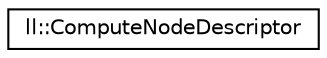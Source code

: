 digraph "Graphical Class Hierarchy"
{
 // LATEX_PDF_SIZE
  edge [fontname="Helvetica",fontsize="10",labelfontname="Helvetica",labelfontsize="10"];
  node [fontname="Helvetica",fontsize="10",shape=record];
  rankdir="LR";
  Node0 [label="ll::ComputeNodeDescriptor",height=0.2,width=0.4,color="black", fillcolor="white", style="filled",URL="$dd/de8/classll_1_1ComputeNodeDescriptor.html",tooltip="Class for describing a compute node node."];
}
